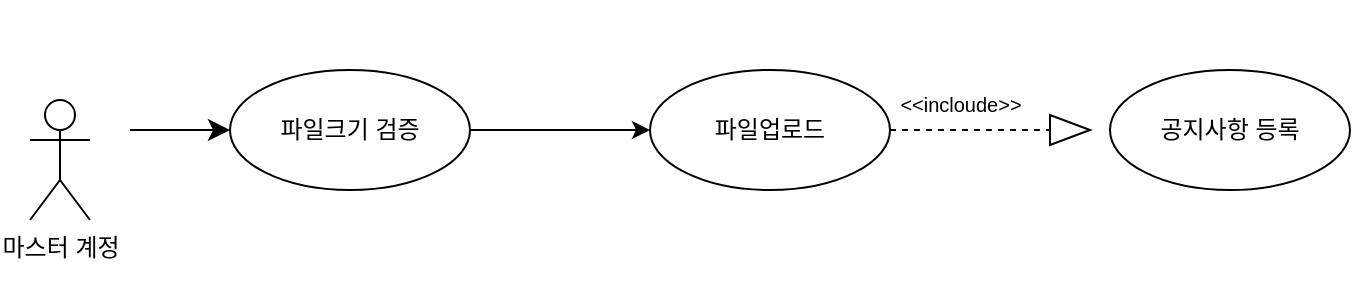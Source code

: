 <mxfile version="26.0.16">
  <diagram name="페이지-1" id="DKJEJJquOrz6qWJuDARE">
    <mxGraphModel dx="600" dy="684" grid="1" gridSize="10" guides="1" tooltips="1" connect="1" arrows="1" fold="1" page="1" pageScale="1" pageWidth="827" pageHeight="1169" math="0" shadow="0">
      <root>
        <mxCell id="0" />
        <mxCell id="1" parent="0" />
        <mxCell id="EdUaHZUcWTvXBmKxjX5_-68" value="파일업로드" style="ellipse;whiteSpace=wrap;html=1;" vertex="1" parent="1">
          <mxGeometry x="340" y="660" width="120" height="60" as="geometry" />
        </mxCell>
        <mxCell id="EdUaHZUcWTvXBmKxjX5_-71" value="공지사항 등록" style="ellipse;whiteSpace=wrap;html=1;" vertex="1" parent="1">
          <mxGeometry x="570" y="660" width="120" height="60" as="geometry" />
        </mxCell>
        <mxCell id="EdUaHZUcWTvXBmKxjX5_-74" style="entryX=0;entryY=0.5;entryDx=0;entryDy=0;" edge="1" parent="1" target="EdUaHZUcWTvXBmKxjX5_-68">
          <mxGeometry relative="1" as="geometry">
            <mxPoint x="250" y="690" as="sourcePoint" />
          </mxGeometry>
        </mxCell>
        <mxCell id="EdUaHZUcWTvXBmKxjX5_-77" value="마스터 계정&lt;div&gt;&lt;br&gt;&lt;/div&gt;" style="shape=umlActor;verticalLabelPosition=bottom;verticalAlign=top;html=1;outlineConnect=0;" vertex="1" parent="1">
          <mxGeometry x="30" y="675" width="30" height="60" as="geometry" />
        </mxCell>
        <mxCell id="EdUaHZUcWTvXBmKxjX5_-84" value="" style="endArrow=none;dashed=1;html=1;rounded=0;fontSize=12;startSize=8;endSize=8;curved=1;exitX=1;exitY=0.5;exitDx=0;exitDy=0;" edge="1" parent="1" source="EdUaHZUcWTvXBmKxjX5_-68">
          <mxGeometry width="50" height="50" relative="1" as="geometry">
            <mxPoint x="454" y="650" as="sourcePoint" />
            <mxPoint x="543" y="690" as="targetPoint" />
          </mxGeometry>
        </mxCell>
        <mxCell id="EdUaHZUcWTvXBmKxjX5_-86" value="&lt;font style=&quot;font-size: 10px; font-weight: normal;&quot;&gt;&amp;lt;&amp;lt;incloude&amp;gt;&amp;gt;&lt;/font&gt;" style="text;strokeColor=none;fillColor=none;html=1;fontSize=24;fontStyle=1;verticalAlign=middle;align=center;" vertex="1" parent="1">
          <mxGeometry x="410" y="625" width="170" height="95" as="geometry" />
        </mxCell>
        <mxCell id="l5tVx3DcuPdkUKzYKNGm-17" value="" style="triangle;whiteSpace=wrap;html=1;" vertex="1" parent="1">
          <mxGeometry x="540" y="682.5" width="20" height="15" as="geometry" />
        </mxCell>
        <mxCell id="l5tVx3DcuPdkUKzYKNGm-19" value="파일크기 검증" style="ellipse;whiteSpace=wrap;html=1;" vertex="1" parent="1">
          <mxGeometry x="130" y="660" width="120" height="60" as="geometry" />
        </mxCell>
        <mxCell id="l5tVx3DcuPdkUKzYKNGm-20" value="" style="endArrow=classic;html=1;rounded=0;fontSize=12;startSize=8;endSize=8;curved=1;entryX=0;entryY=0.5;entryDx=0;entryDy=0;" edge="1" parent="1" target="l5tVx3DcuPdkUKzYKNGm-19">
          <mxGeometry width="50" height="50" relative="1" as="geometry">
            <mxPoint x="80" y="690" as="sourcePoint" />
            <mxPoint x="170" y="710" as="targetPoint" />
          </mxGeometry>
        </mxCell>
      </root>
    </mxGraphModel>
  </diagram>
</mxfile>
